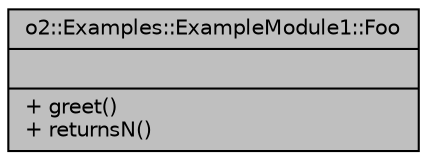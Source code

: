 digraph "o2::Examples::ExampleModule1::Foo"
{
 // INTERACTIVE_SVG=YES
  bgcolor="transparent";
  edge [fontname="Helvetica",fontsize="10",labelfontname="Helvetica",labelfontsize="10"];
  node [fontname="Helvetica",fontsize="10",shape=record];
  Node1 [label="{o2::Examples::ExampleModule1::Foo\n||+ greet()\l+ returnsN()\l}",height=0.2,width=0.4,color="black", fillcolor="grey75", style="filled" fontcolor="black"];
}
